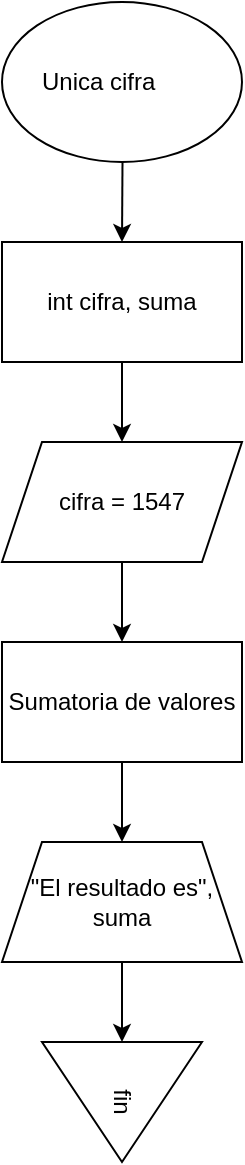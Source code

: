 <mxfile>
    <diagram id="nd47UWWsAcWnoMl2yUN2" name="Page-1">
        <mxGraphModel dx="1171" dy="787" grid="1" gridSize="10" guides="1" tooltips="1" connect="1" arrows="1" fold="1" page="1" pageScale="1" pageWidth="850" pageHeight="1100" math="0" shadow="0">
            <root>
                <mxCell id="0"/>
                <mxCell id="1" parent="0"/>
                <mxCell id="3" style="edgeStyle=none;html=1;" edge="1" parent="1" source="2" target="4">
                    <mxGeometry relative="1" as="geometry">
                        <mxPoint x="425" y="180" as="targetPoint"/>
                    </mxGeometry>
                </mxCell>
                <mxCell id="2" value="Unica cifra&lt;span style=&quot;white-space: pre;&quot;&gt;&#9;&lt;/span&gt;" style="ellipse;whiteSpace=wrap;html=1;" vertex="1" parent="1">
                    <mxGeometry x="365" y="50" width="120" height="80" as="geometry"/>
                </mxCell>
                <mxCell id="5" style="edgeStyle=none;html=1;" edge="1" parent="1" source="4" target="6">
                    <mxGeometry relative="1" as="geometry">
                        <mxPoint x="425" y="300" as="targetPoint"/>
                    </mxGeometry>
                </mxCell>
                <mxCell id="4" value="int cifra, suma" style="rounded=0;whiteSpace=wrap;html=1;" vertex="1" parent="1">
                    <mxGeometry x="365" y="170" width="120" height="60" as="geometry"/>
                </mxCell>
                <mxCell id="7" style="edgeStyle=none;html=1;" edge="1" parent="1" source="6" target="8">
                    <mxGeometry relative="1" as="geometry">
                        <mxPoint x="425" y="380" as="targetPoint"/>
                    </mxGeometry>
                </mxCell>
                <mxCell id="6" value="cifra = 1547" style="shape=parallelogram;perimeter=parallelogramPerimeter;whiteSpace=wrap;html=1;fixedSize=1;" vertex="1" parent="1">
                    <mxGeometry x="365" y="270" width="120" height="60" as="geometry"/>
                </mxCell>
                <mxCell id="9" style="edgeStyle=none;html=1;" edge="1" parent="1" source="8" target="10">
                    <mxGeometry relative="1" as="geometry">
                        <mxPoint x="425" y="500" as="targetPoint"/>
                    </mxGeometry>
                </mxCell>
                <mxCell id="8" value="Sumatoria de valores" style="rounded=0;whiteSpace=wrap;html=1;" vertex="1" parent="1">
                    <mxGeometry x="365" y="370" width="120" height="60" as="geometry"/>
                </mxCell>
                <mxCell id="11" style="edgeStyle=none;html=1;" edge="1" parent="1" source="10" target="12">
                    <mxGeometry relative="1" as="geometry">
                        <mxPoint x="425" y="570" as="targetPoint"/>
                    </mxGeometry>
                </mxCell>
                <mxCell id="10" value="&quot;El resultado es&quot;, suma" style="shape=trapezoid;perimeter=trapezoidPerimeter;whiteSpace=wrap;html=1;fixedSize=1;" vertex="1" parent="1">
                    <mxGeometry x="365" y="470" width="120" height="60" as="geometry"/>
                </mxCell>
                <mxCell id="12" value="fin" style="triangle;whiteSpace=wrap;html=1;rotation=90;" vertex="1" parent="1">
                    <mxGeometry x="395" y="560" width="60" height="80" as="geometry"/>
                </mxCell>
            </root>
        </mxGraphModel>
    </diagram>
</mxfile>